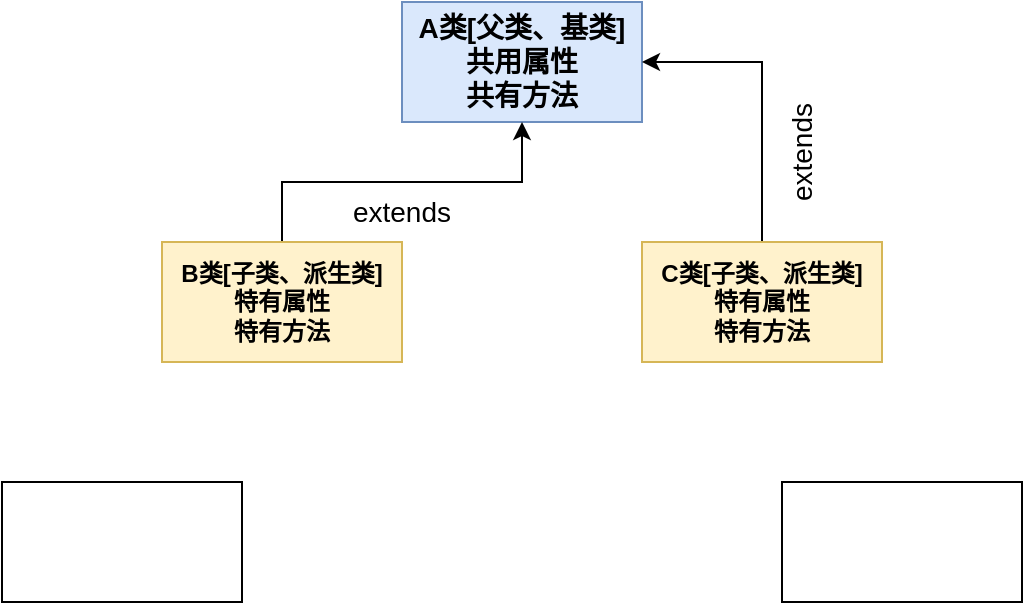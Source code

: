 <mxfile version="17.1.2" type="github">
  <diagram id="_RPSAy_L1pVo-dNgxcZ6" name="第 1 页">
    <mxGraphModel dx="968" dy="600" grid="1" gridSize="10" guides="1" tooltips="1" connect="1" arrows="1" fold="1" page="1" pageScale="1" pageWidth="827" pageHeight="1169" math="0" shadow="0">
      <root>
        <mxCell id="0" />
        <mxCell id="1" parent="0" />
        <mxCell id="Lvgmar0G9neAODof-2q4-1" value="&lt;b style=&quot;font-size: 14px&quot;&gt;A类[父类、基类]&lt;br&gt;共用属性&lt;br&gt;共有方法&lt;br&gt;&lt;/b&gt;" style="rounded=0;whiteSpace=wrap;html=1;fillColor=#dae8fc;strokeColor=#6c8ebf;" vertex="1" parent="1">
          <mxGeometry x="320" y="40" width="120" height="60" as="geometry" />
        </mxCell>
        <mxCell id="Lvgmar0G9neAODof-2q4-3" value="" style="rounded=0;whiteSpace=wrap;html=1;" vertex="1" parent="1">
          <mxGeometry x="510" y="280" width="120" height="60" as="geometry" />
        </mxCell>
        <mxCell id="Lvgmar0G9neAODof-2q4-4" value="" style="rounded=0;whiteSpace=wrap;html=1;" vertex="1" parent="1">
          <mxGeometry x="120" y="280" width="120" height="60" as="geometry" />
        </mxCell>
        <mxCell id="Lvgmar0G9neAODof-2q4-19" style="edgeStyle=orthogonalEdgeStyle;rounded=0;orthogonalLoop=1;jettySize=auto;html=1;exitX=0.5;exitY=0;exitDx=0;exitDy=0;fontSize=14;" edge="1" parent="1" source="Lvgmar0G9neAODof-2q4-5" target="Lvgmar0G9neAODof-2q4-1">
          <mxGeometry relative="1" as="geometry" />
        </mxCell>
        <mxCell id="Lvgmar0G9neAODof-2q4-5" value="&lt;b&gt;B类[子类、派生类]&lt;br&gt;特有属性&lt;br&gt;特有方法&lt;/b&gt;" style="rounded=0;whiteSpace=wrap;html=1;fillColor=#fff2cc;strokeColor=#d6b656;" vertex="1" parent="1">
          <mxGeometry x="200" y="160" width="120" height="60" as="geometry" />
        </mxCell>
        <mxCell id="Lvgmar0G9neAODof-2q4-21" style="edgeStyle=orthogonalEdgeStyle;rounded=0;orthogonalLoop=1;jettySize=auto;html=1;exitX=0.5;exitY=0;exitDx=0;exitDy=0;entryX=1;entryY=0.5;entryDx=0;entryDy=0;fontSize=14;" edge="1" parent="1" source="Lvgmar0G9neAODof-2q4-6" target="Lvgmar0G9neAODof-2q4-1">
          <mxGeometry relative="1" as="geometry" />
        </mxCell>
        <mxCell id="Lvgmar0G9neAODof-2q4-6" value="&lt;b&gt;C类[子类、派生类]&lt;br&gt;特有属性&lt;br&gt;特有方法&lt;/b&gt;" style="rounded=0;whiteSpace=wrap;html=1;fillColor=#fff2cc;strokeColor=#d6b656;" vertex="1" parent="1">
          <mxGeometry x="440" y="160" width="120" height="60" as="geometry" />
        </mxCell>
        <mxCell id="Lvgmar0G9neAODof-2q4-24" value="extends" style="text;html=1;strokeColor=none;fillColor=none;align=center;verticalAlign=middle;whiteSpace=wrap;rounded=0;fontSize=14;" vertex="1" parent="1">
          <mxGeometry x="290" y="130" width="60" height="30" as="geometry" />
        </mxCell>
        <mxCell id="Lvgmar0G9neAODof-2q4-25" value="extends" style="text;html=1;strokeColor=none;fillColor=none;align=center;verticalAlign=middle;whiteSpace=wrap;rounded=0;fontSize=14;rotation=270;" vertex="1" parent="1">
          <mxGeometry x="490" y="100" width="60" height="30" as="geometry" />
        </mxCell>
      </root>
    </mxGraphModel>
  </diagram>
</mxfile>
